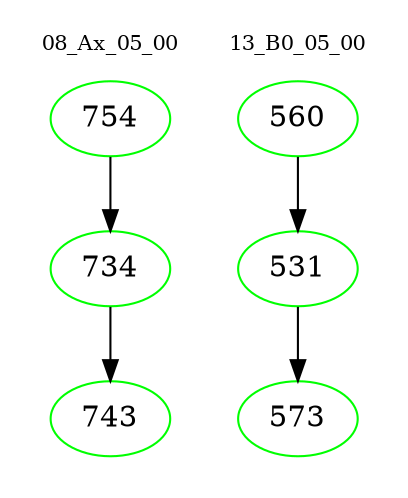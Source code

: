 digraph{
subgraph cluster_0 {
color = white
label = "08_Ax_05_00";
fontsize=10;
T0_754 [label="754", color="green"]
T0_754 -> T0_734 [color="black"]
T0_734 [label="734", color="green"]
T0_734 -> T0_743 [color="black"]
T0_743 [label="743", color="green"]
}
subgraph cluster_1 {
color = white
label = "13_B0_05_00";
fontsize=10;
T1_560 [label="560", color="green"]
T1_560 -> T1_531 [color="black"]
T1_531 [label="531", color="green"]
T1_531 -> T1_573 [color="black"]
T1_573 [label="573", color="green"]
}
}
